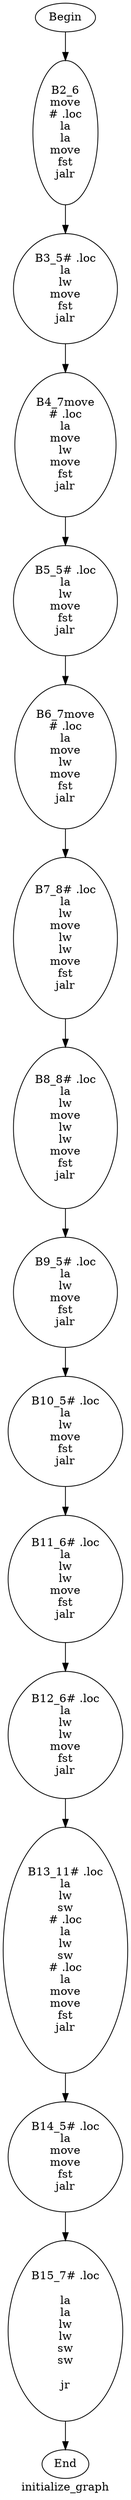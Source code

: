 digraph G{
	label = "initialize_graph"	style = "dashed";
	color = purple;
	Node0 [label = "Begin"];
	Node0 -> {Node2 }
	Node1 [label = "End"];
	Node1 -> {}
	Node2 [label = "B2_6\nmove\n# .loc\nla\nla\nmove\nfst\njalr\n"];
	Node2 -> {Node3 }
	Node3 [label = "B3_5# .loc\nla\nlw\nmove\nfst\njalr\n"];
	Node3 -> {Node4 }
	Node4 [label = "B4_7move\n# .loc\nla\nmove\nlw\nmove\nfst\njalr\n"];
	Node4 -> {Node5 }
	Node5 [label = "B5_5# .loc\nla\nlw\nmove\nfst\njalr\n"];
	Node5 -> {Node6 }
	Node6 [label = "B6_7move\n# .loc\nla\nmove\nlw\nmove\nfst\njalr\n"];
	Node6 -> {Node7 }
	Node7 [label = "B7_8# .loc\nla\nlw\nmove\nlw\nlw\nmove\nfst\njalr\n"];
	Node7 -> {Node8 }
	Node8 [label = "B8_8# .loc\nla\nlw\nmove\nlw\nlw\nmove\nfst\njalr\n"];
	Node8 -> {Node9 }
	Node9 [label = "B9_5# .loc\nla\nlw\nmove\nfst\njalr\n"];
	Node9 -> {Node10 }
	Node10 [label = "B10_5# .loc\nla\nlw\nmove\nfst\njalr\n"];
	Node10 -> {Node11 }
	Node11 [label = "B11_6# .loc\nla\nlw\nlw\nmove\nfst\njalr\n"];
	Node11 -> {Node12 }
	Node12 [label = "B12_6# .loc\nla\nlw\nlw\nmove\nfst\njalr\n"];
	Node12 -> {Node13 }
	Node13 [label = "B13_11# .loc\nla\nlw\nsw\n# .loc\nla\nlw\nsw\n# .loc\nla\nmove\nmove\nfst\njalr\n"];
	Node13 -> {Node14 }
	Node14 [label = "B14_5# .loc\nla\nmove\nmove\nfst\njalr\n"];
	Node14 -> {Node15 }
	Node15 [label = "B15_7# .loc\n\nla\nla\nlw\nlw\nsw\nsw\n\njr\n"];
	Node15 -> {Node1 }
}
